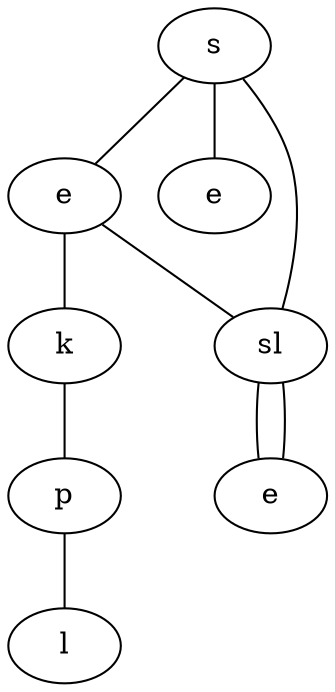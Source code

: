 graph {
CzWY[label="s"]
micM[label="e"]
SIih[label="e"]
BUrk[label="sl"]
omrX[label="k"]
YknZ[label="e"]
AqAs[label="p"]
WkKx[label="l"]
CzWY -- micM
CzWY -- SIih
CzWY -- BUrk
micM -- omrX
micM -- BUrk
BUrk -- YknZ
omrX -- AqAs
BUrk -- YknZ
AqAs -- WkKx
}